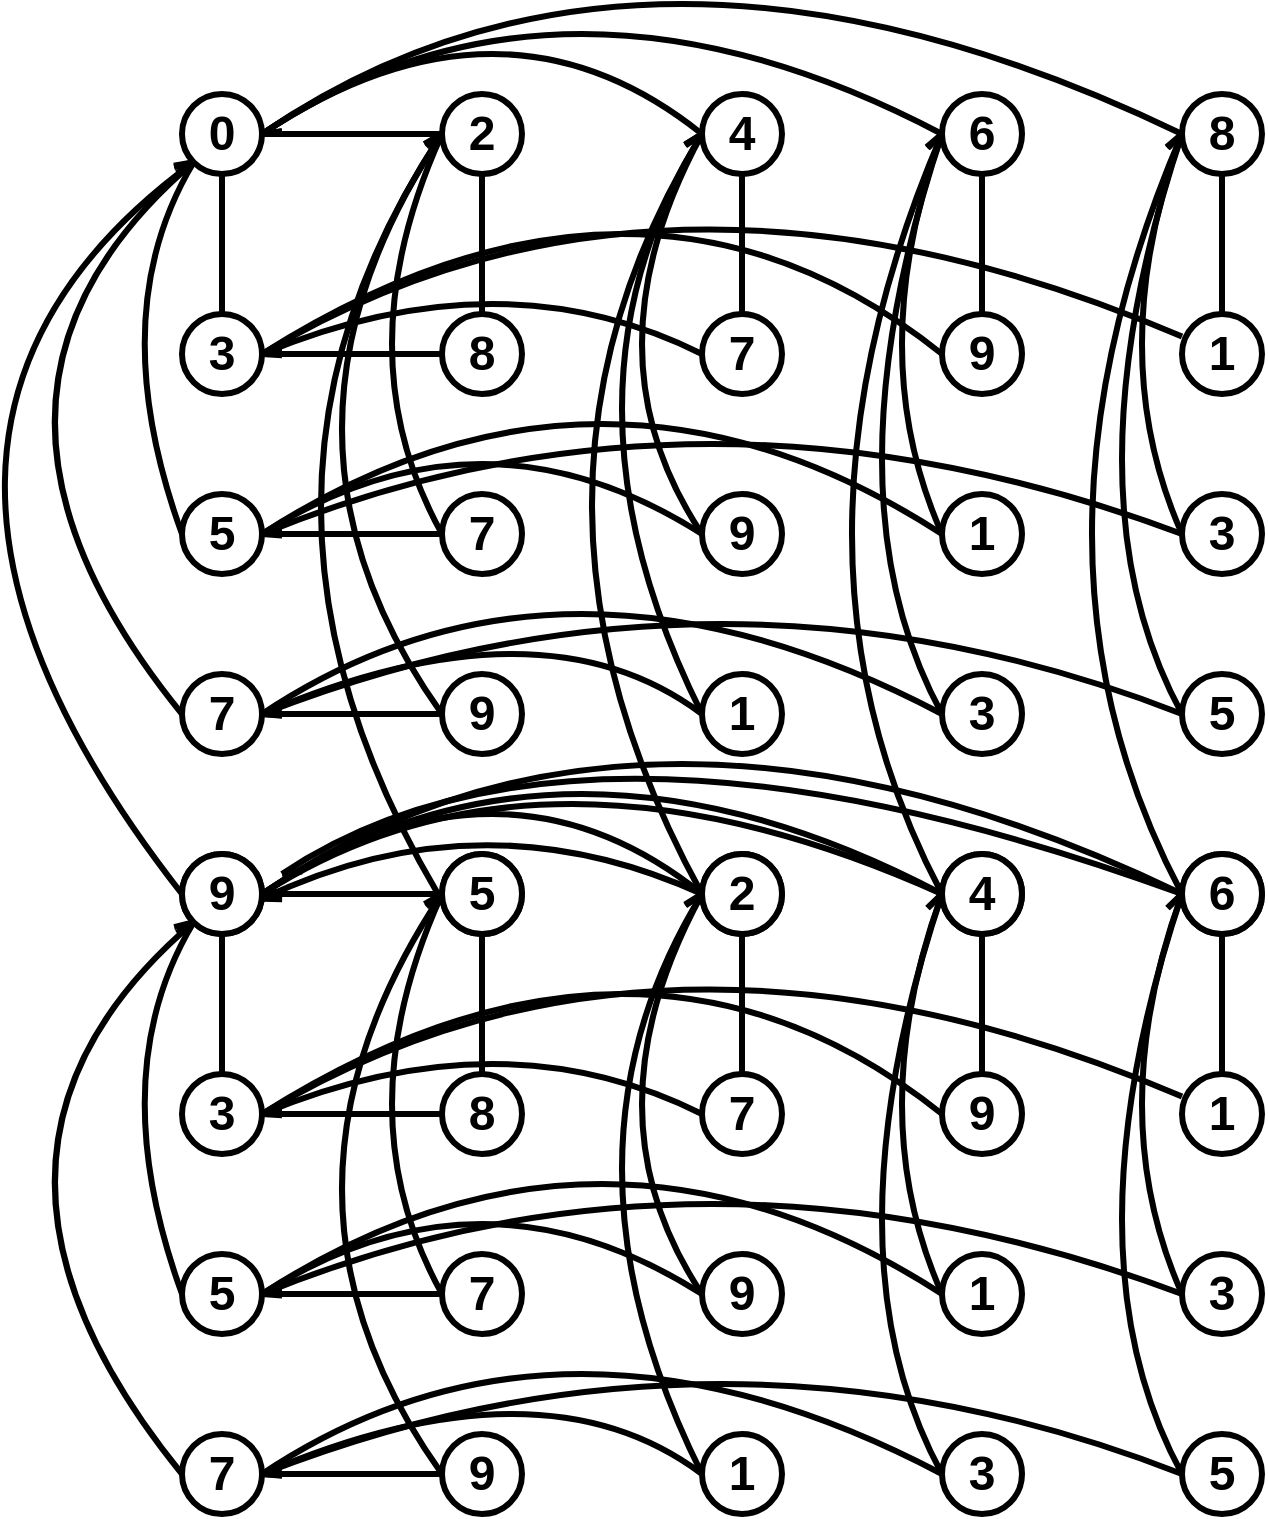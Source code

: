 <mxfile version="21.1.5" type="github">
  <diagram id="0aB3pxDlRUvHCvndAp1d" name="Page-1">
    <mxGraphModel dx="1221" dy="629" grid="1" gridSize="10" guides="1" tooltips="1" connect="1" arrows="1" fold="1" page="1" pageScale="1" pageWidth="850" pageHeight="1100" math="0" shadow="0">
      <root>
        <mxCell id="0" />
        <mxCell id="1" parent="0" />
        <mxCell id="J-o4-fwsyyXXSoqCmSlc-1" value="&lt;font style=&quot;font-size: 24px;&quot;&gt;&lt;b style=&quot;font-size: 24px&quot;&gt;0&lt;/b&gt;&lt;/font&gt;" style="ellipse;whiteSpace=wrap;html=1;aspect=fixed;strokeWidth=3;fontSize=24;" parent="1" vertex="1">
          <mxGeometry x="160" y="80" width="40" height="40" as="geometry" />
        </mxCell>
        <mxCell id="J-o4-fwsyyXXSoqCmSlc-2" value="&lt;font style=&quot;font-size: 24px;&quot;&gt;&lt;b style=&quot;font-size: 24px&quot;&gt;2&lt;/b&gt;&lt;/font&gt;" style="ellipse;whiteSpace=wrap;html=1;aspect=fixed;strokeWidth=3;fontSize=24;" parent="1" vertex="1">
          <mxGeometry x="290" y="80" width="40" height="40" as="geometry" />
        </mxCell>
        <mxCell id="J-o4-fwsyyXXSoqCmSlc-3" value="&lt;b style=&quot;font-size: 24px;&quot;&gt;&lt;font style=&quot;font-size: 24px;&quot;&gt;4&lt;/font&gt;&lt;/b&gt;" style="ellipse;whiteSpace=wrap;html=1;aspect=fixed;strokeWidth=3;fontSize=24;" parent="1" vertex="1">
          <mxGeometry x="420" y="80" width="40" height="40" as="geometry" />
        </mxCell>
        <mxCell id="J-o4-fwsyyXXSoqCmSlc-6" value="&lt;b style=&quot;font-size: 24px;&quot;&gt;6&lt;/b&gt;" style="ellipse;whiteSpace=wrap;html=1;aspect=fixed;strokeWidth=3;fontSize=24;" parent="1" vertex="1">
          <mxGeometry x="540" y="80" width="40" height="40" as="geometry" />
        </mxCell>
        <mxCell id="J-o4-fwsyyXXSoqCmSlc-7" value="&lt;b style=&quot;font-size: 24px;&quot;&gt;3&lt;/b&gt;" style="ellipse;whiteSpace=wrap;html=1;aspect=fixed;strokeWidth=3;fontSize=24;" parent="1" vertex="1">
          <mxGeometry x="160" y="190" width="40" height="40" as="geometry" />
        </mxCell>
        <mxCell id="J-o4-fwsyyXXSoqCmSlc-8" value="&lt;b style=&quot;font-size: 24px;&quot;&gt;5&lt;/b&gt;" style="ellipse;whiteSpace=wrap;html=1;aspect=fixed;strokeWidth=3;fontSize=24;" parent="1" vertex="1">
          <mxGeometry x="160" y="280" width="40" height="40" as="geometry" />
        </mxCell>
        <mxCell id="J-o4-fwsyyXXSoqCmSlc-9" value="&lt;b style=&quot;font-size: 24px;&quot;&gt;7&lt;/b&gt;" style="ellipse;whiteSpace=wrap;html=1;aspect=fixed;strokeWidth=3;fontSize=24;" parent="1" vertex="1">
          <mxGeometry x="290" y="280" width="40" height="40" as="geometry" />
        </mxCell>
        <mxCell id="J-o4-fwsyyXXSoqCmSlc-10" value="&lt;b style=&quot;font-size: 24px;&quot;&gt;9&lt;/b&gt;" style="ellipse;whiteSpace=wrap;html=1;aspect=fixed;strokeWidth=3;fontSize=24;" parent="1" vertex="1">
          <mxGeometry x="420" y="280" width="40" height="40" as="geometry" />
        </mxCell>
        <mxCell id="J-o4-fwsyyXXSoqCmSlc-11" value="&lt;b style=&quot;font-size: 24px;&quot;&gt;8&lt;/b&gt;" style="ellipse;whiteSpace=wrap;html=1;aspect=fixed;strokeWidth=3;fontSize=24;" parent="1" vertex="1">
          <mxGeometry x="290" y="190" width="40" height="40" as="geometry" />
        </mxCell>
        <mxCell id="J-o4-fwsyyXXSoqCmSlc-12" value="&lt;b style=&quot;font-size: 24px;&quot;&gt;7&lt;/b&gt;" style="ellipse;whiteSpace=wrap;html=1;aspect=fixed;strokeWidth=3;fontSize=24;" parent="1" vertex="1">
          <mxGeometry x="420" y="190" width="40" height="40" as="geometry" />
        </mxCell>
        <mxCell id="J-o4-fwsyyXXSoqCmSlc-13" value="&lt;b style=&quot;font-size: 24px;&quot;&gt;&lt;font style=&quot;font-size: 24px;&quot;&gt;9&lt;/font&gt;&lt;/b&gt;" style="ellipse;whiteSpace=wrap;html=1;aspect=fixed;strokeWidth=3;fontSize=24;" parent="1" vertex="1">
          <mxGeometry x="540" y="190" width="40" height="40" as="geometry" />
        </mxCell>
        <mxCell id="J-o4-fwsyyXXSoqCmSlc-15" value="&lt;b style=&quot;font-size: 24px;&quot;&gt;1&lt;/b&gt;" style="ellipse;whiteSpace=wrap;html=1;aspect=fixed;strokeWidth=3;fontSize=24;" parent="1" vertex="1">
          <mxGeometry x="540" y="280" width="40" height="40" as="geometry" />
        </mxCell>
        <mxCell id="J-o4-fwsyyXXSoqCmSlc-17" value="&lt;b style=&quot;font-size: 24px;&quot;&gt;7&lt;/b&gt;" style="ellipse;whiteSpace=wrap;html=1;aspect=fixed;strokeWidth=3;fontSize=24;" parent="1" vertex="1">
          <mxGeometry x="160" y="370" width="40" height="40" as="geometry" />
        </mxCell>
        <mxCell id="J-o4-fwsyyXXSoqCmSlc-18" value="&lt;b style=&quot;font-size: 24px;&quot;&gt;9&lt;/b&gt;" style="ellipse;whiteSpace=wrap;html=1;aspect=fixed;strokeWidth=3;fontSize=24;" parent="1" vertex="1">
          <mxGeometry x="290" y="370" width="40" height="40" as="geometry" />
        </mxCell>
        <mxCell id="J-o4-fwsyyXXSoqCmSlc-19" value="&lt;b style=&quot;font-size: 24px;&quot;&gt;1&lt;/b&gt;" style="ellipse;whiteSpace=wrap;html=1;aspect=fixed;strokeWidth=3;fontSize=24;" parent="1" vertex="1">
          <mxGeometry x="420" y="370" width="40" height="40" as="geometry" />
        </mxCell>
        <mxCell id="J-o4-fwsyyXXSoqCmSlc-20" value="&lt;b style=&quot;font-size: 24px;&quot;&gt;3&lt;/b&gt;" style="ellipse;whiteSpace=wrap;html=1;aspect=fixed;strokeWidth=3;fontSize=24;" parent="1" vertex="1">
          <mxGeometry x="540" y="370" width="40" height="40" as="geometry" />
        </mxCell>
        <mxCell id="J-o4-fwsyyXXSoqCmSlc-21" value="&lt;b style=&quot;font-size: 24px;&quot;&gt;9&lt;/b&gt;" style="ellipse;whiteSpace=wrap;html=1;aspect=fixed;strokeWidth=3;fontSize=24;" parent="1" vertex="1">
          <mxGeometry x="160" y="460" width="40" height="40" as="geometry" />
        </mxCell>
        <mxCell id="J-o4-fwsyyXXSoqCmSlc-22" value="&lt;b style=&quot;font-size: 24px;&quot;&gt;5&lt;/b&gt;" style="ellipse;whiteSpace=wrap;html=1;aspect=fixed;strokeWidth=3;fontSize=24;" parent="1" vertex="1">
          <mxGeometry x="290" y="460" width="40" height="40" as="geometry" />
        </mxCell>
        <mxCell id="J-o4-fwsyyXXSoqCmSlc-23" value="&lt;b style=&quot;font-size: 24px;&quot;&gt;2&lt;/b&gt;" style="ellipse;whiteSpace=wrap;html=1;aspect=fixed;strokeWidth=3;fontSize=24;" parent="1" vertex="1">
          <mxGeometry x="420" y="460" width="40" height="40" as="geometry" />
        </mxCell>
        <mxCell id="J-o4-fwsyyXXSoqCmSlc-24" value="&lt;b style=&quot;font-size: 24px;&quot;&gt;4&lt;/b&gt;" style="ellipse;whiteSpace=wrap;html=1;aspect=fixed;strokeWidth=3;fontSize=24;" parent="1" vertex="1">
          <mxGeometry x="540" y="460" width="40" height="40" as="geometry" />
        </mxCell>
        <mxCell id="J-o4-fwsyyXXSoqCmSlc-29" value="" style="curved=1;endArrow=openAsync;html=1;rounded=0;entryX=0;entryY=1;entryDx=0;entryDy=0;exitX=0;exitY=0.5;exitDx=0;exitDy=0;endFill=0;strokeWidth=3;fontSize=24;" parent="1" source="J-o4-fwsyyXXSoqCmSlc-8" target="J-o4-fwsyyXXSoqCmSlc-1" edge="1">
          <mxGeometry width="50" height="50" relative="1" as="geometry">
            <mxPoint x="360" y="310" as="sourcePoint" />
            <mxPoint x="300" y="170" as="targetPoint" />
            <Array as="points">
              <mxPoint x="120" y="190" />
            </Array>
          </mxGeometry>
        </mxCell>
        <mxCell id="J-o4-fwsyyXXSoqCmSlc-36" value="" style="curved=1;endArrow=openAsync;html=1;rounded=0;entryX=0;entryY=0.5;entryDx=0;entryDy=0;exitX=0;exitY=0.5;exitDx=0;exitDy=0;endFill=0;strokeWidth=3;fontSize=24;" parent="1" source="J-o4-fwsyyXXSoqCmSlc-9" target="J-o4-fwsyyXXSoqCmSlc-2" edge="1">
          <mxGeometry width="50" height="50" relative="1" as="geometry">
            <mxPoint x="170" y="310" as="sourcePoint" />
            <mxPoint x="175.858" y="124.142" as="targetPoint" />
            <Array as="points">
              <mxPoint x="240" y="210" />
            </Array>
          </mxGeometry>
        </mxCell>
        <mxCell id="J-o4-fwsyyXXSoqCmSlc-38" value="" style="curved=1;endArrow=openAsync;html=1;rounded=0;entryX=0;entryY=0.5;entryDx=0;entryDy=0;exitX=0;exitY=0.5;exitDx=0;exitDy=0;endFill=0;strokeWidth=3;fontSize=24;" parent="1" source="J-o4-fwsyyXXSoqCmSlc-10" target="J-o4-fwsyyXXSoqCmSlc-3" edge="1">
          <mxGeometry width="50" height="50" relative="1" as="geometry">
            <mxPoint x="300" y="310" as="sourcePoint" />
            <mxPoint x="300" y="110" as="targetPoint" />
            <Array as="points">
              <mxPoint x="360" y="210" />
            </Array>
          </mxGeometry>
        </mxCell>
        <mxCell id="J-o4-fwsyyXXSoqCmSlc-39" value="" style="curved=1;endArrow=openAsync;html=1;rounded=0;entryX=0;entryY=0.5;entryDx=0;entryDy=0;endFill=0;exitX=0;exitY=0.5;exitDx=0;exitDy=0;strokeWidth=3;fontSize=24;" parent="1" source="J-o4-fwsyyXXSoqCmSlc-15" target="J-o4-fwsyyXXSoqCmSlc-6" edge="1">
          <mxGeometry width="50" height="50" relative="1" as="geometry">
            <mxPoint x="530" y="300" as="sourcePoint" />
            <mxPoint x="310" y="120" as="targetPoint" />
            <Array as="points">
              <mxPoint x="500" y="210" />
            </Array>
          </mxGeometry>
        </mxCell>
        <mxCell id="J-o4-fwsyyXXSoqCmSlc-40" value="" style="curved=1;endArrow=openAsync;html=1;rounded=0;entryX=0;entryY=1;entryDx=0;entryDy=0;exitX=0;exitY=0.5;exitDx=0;exitDy=0;endFill=0;strokeWidth=3;fontSize=24;" parent="1" source="J-o4-fwsyyXXSoqCmSlc-17" target="J-o4-fwsyyXXSoqCmSlc-1" edge="1">
          <mxGeometry width="50" height="50" relative="1" as="geometry">
            <mxPoint x="320" y="330" as="sourcePoint" />
            <mxPoint x="320" y="130" as="targetPoint" />
            <Array as="points">
              <mxPoint x="30" y="230" />
            </Array>
          </mxGeometry>
        </mxCell>
        <mxCell id="J-o4-fwsyyXXSoqCmSlc-41" value="" style="curved=1;endArrow=openAsync;html=1;rounded=0;exitX=0;exitY=0.5;exitDx=0;exitDy=0;endFill=0;strokeWidth=3;fontSize=24;" parent="1" source="J-o4-fwsyyXXSoqCmSlc-18" edge="1">
          <mxGeometry width="50" height="50" relative="1" as="geometry">
            <mxPoint x="170" y="400" as="sourcePoint" />
            <mxPoint x="290" y="100" as="targetPoint" />
            <Array as="points">
              <mxPoint x="190" y="250" />
            </Array>
          </mxGeometry>
        </mxCell>
        <mxCell id="J-o4-fwsyyXXSoqCmSlc-42" value="" style="curved=1;endArrow=openAsync;html=1;rounded=0;exitX=0;exitY=0.5;exitDx=0;exitDy=0;endFill=0;entryX=0;entryY=1;entryDx=0;entryDy=0;strokeWidth=3;fontSize=24;" parent="1" source="J-o4-fwsyyXXSoqCmSlc-21" target="J-o4-fwsyyXXSoqCmSlc-1" edge="1">
          <mxGeometry width="50" height="50" relative="1" as="geometry">
            <mxPoint x="180" y="410" as="sourcePoint" />
            <mxPoint x="160" y="120" as="targetPoint" />
            <Array as="points">
              <mxPoint x="-20" y="250" />
            </Array>
          </mxGeometry>
        </mxCell>
        <mxCell id="J-o4-fwsyyXXSoqCmSlc-44" value="" style="curved=1;endArrow=openAsync;html=1;rounded=0;exitX=0;exitY=0.5;exitDx=0;exitDy=0;endFill=0;strokeWidth=3;fontSize=24;" parent="1" source="J-o4-fwsyyXXSoqCmSlc-23" edge="1">
          <mxGeometry width="50" height="50" relative="1" as="geometry">
            <mxPoint x="170" y="490" as="sourcePoint" />
            <mxPoint x="420" y="100" as="targetPoint" />
            <Array as="points">
              <mxPoint x="310" y="280" />
            </Array>
          </mxGeometry>
        </mxCell>
        <mxCell id="J-o4-fwsyyXXSoqCmSlc-45" value="" style="curved=1;endArrow=openAsync;html=1;rounded=0;endFill=0;strokeWidth=3;fontSize=24;" parent="1" edge="1">
          <mxGeometry width="50" height="50" relative="1" as="geometry">
            <mxPoint x="288" y="480" as="sourcePoint" />
            <mxPoint x="290" y="100" as="targetPoint" />
            <Array as="points">
              <mxPoint x="170" y="280" />
            </Array>
          </mxGeometry>
        </mxCell>
        <mxCell id="J-o4-fwsyyXXSoqCmSlc-46" value="" style="curved=1;endArrow=openAsync;html=1;rounded=0;exitX=0;exitY=0.5;exitDx=0;exitDy=0;endFill=0;strokeWidth=3;fontSize=24;" parent="1" source="J-o4-fwsyyXXSoqCmSlc-24" edge="1">
          <mxGeometry width="50" height="50" relative="1" as="geometry">
            <mxPoint x="430" y="490" as="sourcePoint" />
            <mxPoint x="540" y="100" as="targetPoint" />
            <Array as="points">
              <mxPoint x="450" y="310" />
            </Array>
          </mxGeometry>
        </mxCell>
        <mxCell id="J-o4-fwsyyXXSoqCmSlc-47" value="" style="endArrow=none;html=1;rounded=0;exitX=0.5;exitY=1;exitDx=0;exitDy=0;entryX=0.5;entryY=0;entryDx=0;entryDy=0;strokeWidth=3;fontSize=24;" parent="1" source="J-o4-fwsyyXXSoqCmSlc-1" target="J-o4-fwsyyXXSoqCmSlc-7" edge="1">
          <mxGeometry width="50" height="50" relative="1" as="geometry">
            <mxPoint x="210" y="130" as="sourcePoint" />
            <mxPoint x="410" y="260" as="targetPoint" />
          </mxGeometry>
        </mxCell>
        <mxCell id="J-o4-fwsyyXXSoqCmSlc-48" value="" style="endArrow=none;html=1;rounded=0;exitX=1;exitY=0.5;exitDx=0;exitDy=0;entryX=0;entryY=0.5;entryDx=0;entryDy=0;strokeWidth=3;fontSize=24;" parent="1" source="J-o4-fwsyyXXSoqCmSlc-1" target="J-o4-fwsyyXXSoqCmSlc-2" edge="1">
          <mxGeometry width="50" height="50" relative="1" as="geometry">
            <mxPoint x="190" y="130" as="sourcePoint" />
            <mxPoint x="190" y="200" as="targetPoint" />
          </mxGeometry>
        </mxCell>
        <mxCell id="J-o4-fwsyyXXSoqCmSlc-49" value="" style="endArrow=none;html=1;rounded=0;exitX=0.5;exitY=1;exitDx=0;exitDy=0;entryX=0.5;entryY=0;entryDx=0;entryDy=0;strokeWidth=3;fontSize=24;" parent="1" source="J-o4-fwsyyXXSoqCmSlc-2" target="J-o4-fwsyyXXSoqCmSlc-11" edge="1">
          <mxGeometry width="50" height="50" relative="1" as="geometry">
            <mxPoint x="200" y="140" as="sourcePoint" />
            <mxPoint x="200" y="210" as="targetPoint" />
          </mxGeometry>
        </mxCell>
        <mxCell id="J-o4-fwsyyXXSoqCmSlc-50" value="" style="endArrow=none;html=1;rounded=0;exitX=0.5;exitY=1;exitDx=0;exitDy=0;entryX=0.5;entryY=0;entryDx=0;entryDy=0;strokeWidth=3;fontSize=24;" parent="1" source="J-o4-fwsyyXXSoqCmSlc-3" target="J-o4-fwsyyXXSoqCmSlc-12" edge="1">
          <mxGeometry width="50" height="50" relative="1" as="geometry">
            <mxPoint x="210" y="150" as="sourcePoint" />
            <mxPoint x="210" y="220" as="targetPoint" />
          </mxGeometry>
        </mxCell>
        <mxCell id="J-o4-fwsyyXXSoqCmSlc-51" value="" style="endArrow=none;html=1;rounded=0;exitX=0.5;exitY=1;exitDx=0;exitDy=0;entryX=0.5;entryY=0;entryDx=0;entryDy=0;strokeWidth=3;fontSize=24;" parent="1" source="J-o4-fwsyyXXSoqCmSlc-6" target="J-o4-fwsyyXXSoqCmSlc-13" edge="1">
          <mxGeometry width="50" height="50" relative="1" as="geometry">
            <mxPoint x="220" y="160" as="sourcePoint" />
            <mxPoint x="220" y="230" as="targetPoint" />
          </mxGeometry>
        </mxCell>
        <mxCell id="J-o4-fwsyyXXSoqCmSlc-52" value="" style="endArrow=none;html=1;rounded=0;exitX=0;exitY=0.5;exitDx=0;exitDy=0;entryX=1;entryY=0.5;entryDx=0;entryDy=0;strokeWidth=3;fontSize=24;" parent="1" source="J-o4-fwsyyXXSoqCmSlc-11" target="J-o4-fwsyyXXSoqCmSlc-7" edge="1">
          <mxGeometry width="50" height="50" relative="1" as="geometry">
            <mxPoint x="230" y="170" as="sourcePoint" />
            <mxPoint x="230" y="240" as="targetPoint" />
          </mxGeometry>
        </mxCell>
        <mxCell id="J-o4-fwsyyXXSoqCmSlc-54" value="" style="endArrow=none;html=1;rounded=0;exitX=0;exitY=0.5;exitDx=0;exitDy=0;entryX=1;entryY=0.5;entryDx=0;entryDy=0;strokeWidth=3;fontSize=24;" parent="1" source="J-o4-fwsyyXXSoqCmSlc-9" target="J-o4-fwsyyXXSoqCmSlc-8" edge="1">
          <mxGeometry width="50" height="50" relative="1" as="geometry">
            <mxPoint x="300" y="220" as="sourcePoint" />
            <mxPoint x="210" y="220" as="targetPoint" />
          </mxGeometry>
        </mxCell>
        <mxCell id="J-o4-fwsyyXXSoqCmSlc-55" value="" style="endArrow=none;html=1;rounded=0;exitX=0;exitY=0.5;exitDx=0;exitDy=0;entryX=1;entryY=0.5;entryDx=0;entryDy=0;strokeWidth=3;fontSize=24;" parent="1" source="J-o4-fwsyyXXSoqCmSlc-18" target="J-o4-fwsyyXXSoqCmSlc-17" edge="1">
          <mxGeometry width="50" height="50" relative="1" as="geometry">
            <mxPoint x="310" y="230" as="sourcePoint" />
            <mxPoint x="220" y="230" as="targetPoint" />
          </mxGeometry>
        </mxCell>
        <mxCell id="J-o4-fwsyyXXSoqCmSlc-56" value="" style="endArrow=none;html=1;rounded=0;entryX=1;entryY=0.5;entryDx=0;entryDy=0;strokeWidth=3;fontSize=24;" parent="1" target="J-o4-fwsyyXXSoqCmSlc-21" edge="1">
          <mxGeometry width="50" height="50" relative="1" as="geometry">
            <mxPoint x="290" y="480" as="sourcePoint" />
            <mxPoint x="230" y="240" as="targetPoint" />
          </mxGeometry>
        </mxCell>
        <mxCell id="J-o4-fwsyyXXSoqCmSlc-57" value="" style="curved=1;endArrow=openAsync;html=1;rounded=0;entryX=0;entryY=0.5;entryDx=0;entryDy=0;exitX=0;exitY=0.5;exitDx=0;exitDy=0;endFill=0;strokeWidth=3;fontSize=24;" parent="1" source="J-o4-fwsyyXXSoqCmSlc-19" target="J-o4-fwsyyXXSoqCmSlc-3" edge="1">
          <mxGeometry width="50" height="50" relative="1" as="geometry">
            <mxPoint x="430" y="310" as="sourcePoint" />
            <mxPoint x="430" y="110" as="targetPoint" />
            <Array as="points">
              <mxPoint x="340" y="230" />
            </Array>
          </mxGeometry>
        </mxCell>
        <mxCell id="J-o4-fwsyyXXSoqCmSlc-58" value="" style="curved=1;endArrow=openAsync;html=1;rounded=0;exitX=0;exitY=0.5;exitDx=0;exitDy=0;endFill=0;strokeWidth=3;fontSize=24;" parent="1" source="J-o4-fwsyyXXSoqCmSlc-20" edge="1">
          <mxGeometry width="50" height="50" relative="1" as="geometry">
            <mxPoint x="550" y="490" as="sourcePoint" />
            <mxPoint x="540" y="100" as="targetPoint" />
            <Array as="points">
              <mxPoint x="480" y="280" />
            </Array>
          </mxGeometry>
        </mxCell>
        <mxCell id="J-o4-fwsyyXXSoqCmSlc-59" value="" style="curved=1;endArrow=openAsync;html=1;rounded=0;exitX=0;exitY=0.5;exitDx=0;exitDy=0;endFill=0;entryX=1;entryY=0.5;entryDx=0;entryDy=0;strokeWidth=3;fontSize=24;" parent="1" source="J-o4-fwsyyXXSoqCmSlc-13" target="J-o4-fwsyyXXSoqCmSlc-7" edge="1">
          <mxGeometry width="50" height="50" relative="1" as="geometry">
            <mxPoint x="560" y="500" as="sourcePoint" />
            <mxPoint x="560" y="120" as="targetPoint" />
            <Array as="points">
              <mxPoint x="390" y="90" />
            </Array>
          </mxGeometry>
        </mxCell>
        <mxCell id="J-o4-fwsyyXXSoqCmSlc-60" value="" style="curved=1;endArrow=openAsync;html=1;rounded=0;exitX=0;exitY=0.5;exitDx=0;exitDy=0;endFill=0;strokeWidth=3;fontSize=24;" parent="1" source="J-o4-fwsyyXXSoqCmSlc-12" edge="1">
          <mxGeometry width="50" height="50" relative="1" as="geometry">
            <mxPoint x="550" y="230" as="sourcePoint" />
            <mxPoint x="200" y="210" as="targetPoint" />
            <Array as="points">
              <mxPoint x="320" y="160" />
            </Array>
          </mxGeometry>
        </mxCell>
        <mxCell id="J-o4-fwsyyXXSoqCmSlc-61" value="" style="curved=1;endArrow=openAsync;html=1;rounded=0;exitX=0;exitY=0.5;exitDx=0;exitDy=0;endFill=0;strokeWidth=3;fontSize=24;" parent="1" source="J-o4-fwsyyXXSoqCmSlc-10" edge="1">
          <mxGeometry width="50" height="50" relative="1" as="geometry">
            <mxPoint x="430" y="230" as="sourcePoint" />
            <mxPoint x="200" y="300" as="targetPoint" />
            <Array as="points">
              <mxPoint x="310" y="230" />
            </Array>
          </mxGeometry>
        </mxCell>
        <mxCell id="J-o4-fwsyyXXSoqCmSlc-62" value="" style="curved=1;endArrow=openAsync;html=1;rounded=0;endFill=0;strokeWidth=3;entryX=1;entryY=0.5;entryDx=0;entryDy=0;fontSize=24;" parent="1" target="J-o4-fwsyyXXSoqCmSlc-8" edge="1">
          <mxGeometry width="50" height="50" relative="1" as="geometry">
            <mxPoint x="540" y="300" as="sourcePoint" />
            <mxPoint x="210" y="310" as="targetPoint" />
            <Array as="points">
              <mxPoint x="370" y="190" />
            </Array>
          </mxGeometry>
        </mxCell>
        <mxCell id="J-o4-fwsyyXXSoqCmSlc-63" value="" style="curved=1;endArrow=openAsync;html=1;rounded=0;exitX=0;exitY=0.5;exitDx=0;exitDy=0;endFill=0;strokeWidth=3;entryX=1;entryY=0.5;entryDx=0;entryDy=0;fontSize=24;" parent="1" source="J-o4-fwsyyXXSoqCmSlc-19" target="J-o4-fwsyyXXSoqCmSlc-17" edge="1">
          <mxGeometry width="50" height="50" relative="1" as="geometry">
            <mxPoint x="430" y="310" as="sourcePoint" />
            <mxPoint x="210" y="310" as="targetPoint" />
            <Array as="points">
              <mxPoint x="340" y="330" />
            </Array>
          </mxGeometry>
        </mxCell>
        <mxCell id="J-o4-fwsyyXXSoqCmSlc-64" value="" style="curved=1;endArrow=openAsync;html=1;rounded=0;endFill=0;strokeWidth=3;fontSize=24;" parent="1" edge="1">
          <mxGeometry width="50" height="50" relative="1" as="geometry">
            <mxPoint x="540" y="390" as="sourcePoint" />
            <mxPoint x="200" y="390" as="targetPoint" />
            <Array as="points">
              <mxPoint x="350" y="290" />
            </Array>
          </mxGeometry>
        </mxCell>
        <mxCell id="J-o4-fwsyyXXSoqCmSlc-65" value="" style="curved=1;endArrow=openAsync;html=1;rounded=0;exitX=0;exitY=0.5;exitDx=0;exitDy=0;endFill=0;strokeWidth=3;fontSize=24;" parent="1" source="J-o4-fwsyyXXSoqCmSlc-23" edge="1">
          <mxGeometry width="50" height="50" relative="1" as="geometry">
            <mxPoint x="430" y="400" as="sourcePoint" />
            <mxPoint x="200" y="482.4" as="targetPoint" />
            <Array as="points">
              <mxPoint x="310" y="430" />
            </Array>
          </mxGeometry>
        </mxCell>
        <mxCell id="J-o4-fwsyyXXSoqCmSlc-66" value="" style="curved=1;endArrow=openAsync;html=1;rounded=0;exitX=0;exitY=0.5;exitDx=0;exitDy=0;endFill=0;strokeWidth=3;entryX=1;entryY=0.5;entryDx=0;entryDy=0;fontSize=24;" parent="1" source="J-o4-fwsyyXXSoqCmSlc-24" target="J-o4-fwsyyXXSoqCmSlc-21" edge="1">
          <mxGeometry width="50" height="50" relative="1" as="geometry">
            <mxPoint x="430" y="490" as="sourcePoint" />
            <mxPoint x="210" y="480" as="targetPoint" />
            <Array as="points">
              <mxPoint x="340" y="390" />
            </Array>
          </mxGeometry>
        </mxCell>
        <mxCell id="J-o4-fwsyyXXSoqCmSlc-67" value="" style="curved=1;endArrow=openAsync;html=1;rounded=0;exitX=0;exitY=0.5;exitDx=0;exitDy=0;endFill=0;strokeWidth=3;fontSize=24;" parent="1" source="J-o4-fwsyyXXSoqCmSlc-3" edge="1">
          <mxGeometry width="50" height="50" relative="1" as="geometry">
            <mxPoint x="430" y="220" as="sourcePoint" />
            <mxPoint x="200" y="100" as="targetPoint" />
            <Array as="points">
              <mxPoint x="320" y="20" />
            </Array>
          </mxGeometry>
        </mxCell>
        <mxCell id="J-o4-fwsyyXXSoqCmSlc-68" value="" style="curved=1;endArrow=openAsync;html=1;rounded=0;endFill=0;strokeWidth=3;entryX=1;entryY=0.5;entryDx=0;entryDy=0;fontSize=24;" parent="1" target="J-o4-fwsyyXXSoqCmSlc-1" edge="1">
          <mxGeometry width="50" height="50" relative="1" as="geometry">
            <mxPoint x="540" y="100" as="sourcePoint" />
            <mxPoint x="220" y="230" as="targetPoint" />
            <Array as="points">
              <mxPoint x="350" />
            </Array>
          </mxGeometry>
        </mxCell>
        <mxCell id="jO6zTs4HLRxgPEcWTmq_-1" value="&lt;b&gt;8&lt;/b&gt;" style="ellipse;whiteSpace=wrap;html=1;aspect=fixed;strokeWidth=3;fontSize=24;" parent="1" vertex="1">
          <mxGeometry x="660" y="80" width="40" height="40" as="geometry" />
        </mxCell>
        <mxCell id="jO6zTs4HLRxgPEcWTmq_-2" value="&lt;b style=&quot;font-size: 24px;&quot;&gt;&lt;font style=&quot;font-size: 24px;&quot;&gt;1&lt;/font&gt;&lt;/b&gt;" style="ellipse;whiteSpace=wrap;html=1;aspect=fixed;strokeWidth=3;fontSize=24;" parent="1" vertex="1">
          <mxGeometry x="660" y="190" width="40" height="40" as="geometry" />
        </mxCell>
        <mxCell id="jO6zTs4HLRxgPEcWTmq_-3" value="&lt;b style=&quot;font-size: 24px;&quot;&gt;3&lt;/b&gt;" style="ellipse;whiteSpace=wrap;html=1;aspect=fixed;strokeWidth=3;fontSize=24;" parent="1" vertex="1">
          <mxGeometry x="660" y="280" width="40" height="40" as="geometry" />
        </mxCell>
        <mxCell id="jO6zTs4HLRxgPEcWTmq_-4" value="&lt;b style=&quot;font-size: 24px;&quot;&gt;5&lt;/b&gt;" style="ellipse;whiteSpace=wrap;html=1;aspect=fixed;strokeWidth=3;fontSize=24;" parent="1" vertex="1">
          <mxGeometry x="660" y="370" width="40" height="40" as="geometry" />
        </mxCell>
        <mxCell id="jO6zTs4HLRxgPEcWTmq_-5" value="&lt;b style=&quot;font-size: 24px;&quot;&gt;6&lt;/b&gt;" style="ellipse;whiteSpace=wrap;html=1;aspect=fixed;strokeWidth=3;fontSize=24;" parent="1" vertex="1">
          <mxGeometry x="660" y="460" width="40" height="40" as="geometry" />
        </mxCell>
        <mxCell id="jO6zTs4HLRxgPEcWTmq_-6" value="" style="curved=1;endArrow=openAsync;html=1;rounded=0;entryX=0;entryY=0.5;entryDx=0;entryDy=0;endFill=0;exitX=0;exitY=0.5;exitDx=0;exitDy=0;strokeWidth=3;fontSize=24;" parent="1" source="jO6zTs4HLRxgPEcWTmq_-3" target="jO6zTs4HLRxgPEcWTmq_-1" edge="1">
          <mxGeometry width="50" height="50" relative="1" as="geometry">
            <mxPoint x="650" y="300" as="sourcePoint" />
            <mxPoint x="430" y="120" as="targetPoint" />
            <Array as="points">
              <mxPoint x="620" y="210" />
            </Array>
          </mxGeometry>
        </mxCell>
        <mxCell id="jO6zTs4HLRxgPEcWTmq_-7" value="" style="curved=1;endArrow=openAsync;html=1;rounded=0;exitX=0;exitY=0.5;exitDx=0;exitDy=0;endFill=0;strokeWidth=3;fontSize=24;" parent="1" source="jO6zTs4HLRxgPEcWTmq_-5" edge="1">
          <mxGeometry width="50" height="50" relative="1" as="geometry">
            <mxPoint x="550" y="490" as="sourcePoint" />
            <mxPoint x="660" y="100" as="targetPoint" />
            <Array as="points">
              <mxPoint x="570" y="310" />
            </Array>
          </mxGeometry>
        </mxCell>
        <mxCell id="jO6zTs4HLRxgPEcWTmq_-9" value="" style="endArrow=none;html=1;rounded=0;exitX=0.5;exitY=1;exitDx=0;exitDy=0;entryX=0.5;entryY=0;entryDx=0;entryDy=0;strokeWidth=3;fontSize=24;" parent="1" source="jO6zTs4HLRxgPEcWTmq_-1" target="jO6zTs4HLRxgPEcWTmq_-2" edge="1">
          <mxGeometry width="50" height="50" relative="1" as="geometry">
            <mxPoint x="340" y="160" as="sourcePoint" />
            <mxPoint x="340" y="230" as="targetPoint" />
          </mxGeometry>
        </mxCell>
        <mxCell id="jO6zTs4HLRxgPEcWTmq_-10" value="" style="curved=1;endArrow=openAsync;html=1;rounded=0;exitX=0;exitY=0.5;exitDx=0;exitDy=0;endFill=0;strokeWidth=3;fontSize=24;" parent="1" source="jO6zTs4HLRxgPEcWTmq_-4" edge="1">
          <mxGeometry width="50" height="50" relative="1" as="geometry">
            <mxPoint x="670" y="490" as="sourcePoint" />
            <mxPoint x="660" y="100" as="targetPoint" />
            <Array as="points">
              <mxPoint x="600" y="280" />
            </Array>
          </mxGeometry>
        </mxCell>
        <mxCell id="jO6zTs4HLRxgPEcWTmq_-11" value="" style="curved=1;endArrow=openAsync;html=1;rounded=0;endFill=0;strokeWidth=3;fontSize=24;exitX=0;exitY=0.5;exitDx=0;exitDy=0;" parent="1" source="jO6zTs4HLRxgPEcWTmq_-1" edge="1">
          <mxGeometry width="50" height="50" relative="1" as="geometry">
            <mxPoint x="650" y="100" as="sourcePoint" />
            <mxPoint x="200" y="100" as="targetPoint" />
            <Array as="points">
              <mxPoint x="390" y="-30" />
            </Array>
          </mxGeometry>
        </mxCell>
        <mxCell id="jO6zTs4HLRxgPEcWTmq_-12" value="" style="curved=1;endArrow=openAsync;html=1;rounded=0;endFill=0;strokeWidth=3;fontSize=24;exitX=0;exitY=0.281;exitDx=0;exitDy=0;exitPerimeter=0;" parent="1" source="jO6zTs4HLRxgPEcWTmq_-2" edge="1">
          <mxGeometry width="50" height="50" relative="1" as="geometry">
            <mxPoint x="670" y="110" as="sourcePoint" />
            <mxPoint x="200" y="210" as="targetPoint" />
            <Array as="points">
              <mxPoint x="400" y="90" />
            </Array>
          </mxGeometry>
        </mxCell>
        <mxCell id="jO6zTs4HLRxgPEcWTmq_-13" value="" style="curved=1;endArrow=openAsync;html=1;rounded=0;endFill=0;strokeWidth=3;fontSize=24;exitX=0;exitY=0.5;exitDx=0;exitDy=0;entryX=1;entryY=0.5;entryDx=0;entryDy=0;" parent="1" source="jO6zTs4HLRxgPEcWTmq_-3" target="J-o4-fwsyyXXSoqCmSlc-8" edge="1">
          <mxGeometry width="50" height="50" relative="1" as="geometry">
            <mxPoint x="660" y="290" as="sourcePoint" />
            <mxPoint x="210" y="290" as="targetPoint" />
            <Array as="points">
              <mxPoint x="420" y="210" />
            </Array>
          </mxGeometry>
        </mxCell>
        <mxCell id="jO6zTs4HLRxgPEcWTmq_-14" value="" style="curved=1;endArrow=openAsync;html=1;rounded=0;endFill=0;strokeWidth=3;fontSize=24;entryX=1;entryY=0.5;entryDx=0;entryDy=0;" parent="1" target="J-o4-fwsyyXXSoqCmSlc-17" edge="1">
          <mxGeometry width="50" height="50" relative="1" as="geometry">
            <mxPoint x="660" y="390" as="sourcePoint" />
            <mxPoint x="210" y="390" as="targetPoint" />
            <Array as="points">
              <mxPoint x="430" y="300" />
            </Array>
          </mxGeometry>
        </mxCell>
        <mxCell id="jO6zTs4HLRxgPEcWTmq_-15" value="" style="curved=1;endArrow=openAsync;html=1;rounded=0;endFill=0;strokeWidth=3;fontSize=24;" parent="1" edge="1">
          <mxGeometry width="50" height="50" relative="1" as="geometry">
            <mxPoint x="660" y="480" as="sourcePoint" />
            <mxPoint x="210" y="470" as="targetPoint" />
            <Array as="points">
              <mxPoint x="360" y="370" />
            </Array>
          </mxGeometry>
        </mxCell>
        <mxCell id="LfnuJutBR0PMxGktL4o--265" value="&lt;font style=&quot;font-size: 24px;&quot;&gt;&lt;b style=&quot;font-size: 24px&quot;&gt;9&lt;/b&gt;&lt;/font&gt;" style="ellipse;whiteSpace=wrap;html=1;aspect=fixed;strokeWidth=3;fontSize=24;" parent="1" vertex="1">
          <mxGeometry x="160" y="460" width="40" height="40" as="geometry" />
        </mxCell>
        <mxCell id="LfnuJutBR0PMxGktL4o--266" value="&lt;font style=&quot;font-size: 24px;&quot;&gt;&lt;b style=&quot;font-size: 24px&quot;&gt;5&lt;/b&gt;&lt;/font&gt;" style="ellipse;whiteSpace=wrap;html=1;aspect=fixed;strokeWidth=3;fontSize=24;" parent="1" vertex="1">
          <mxGeometry x="290" y="460" width="40" height="40" as="geometry" />
        </mxCell>
        <mxCell id="LfnuJutBR0PMxGktL4o--267" value="&lt;b style=&quot;font-size: 24px;&quot;&gt;&lt;font style=&quot;font-size: 24px;&quot;&gt;2&lt;/font&gt;&lt;/b&gt;" style="ellipse;whiteSpace=wrap;html=1;aspect=fixed;strokeWidth=3;fontSize=24;" parent="1" vertex="1">
          <mxGeometry x="420" y="460" width="40" height="40" as="geometry" />
        </mxCell>
        <mxCell id="LfnuJutBR0PMxGktL4o--268" value="&lt;b style=&quot;font-size: 24px;&quot;&gt;4&lt;/b&gt;" style="ellipse;whiteSpace=wrap;html=1;aspect=fixed;strokeWidth=3;fontSize=24;" parent="1" vertex="1">
          <mxGeometry x="540" y="460" width="40" height="40" as="geometry" />
        </mxCell>
        <mxCell id="LfnuJutBR0PMxGktL4o--269" value="&lt;b style=&quot;font-size: 24px;&quot;&gt;3&lt;/b&gt;" style="ellipse;whiteSpace=wrap;html=1;aspect=fixed;strokeWidth=3;fontSize=24;" parent="1" vertex="1">
          <mxGeometry x="160" y="570" width="40" height="40" as="geometry" />
        </mxCell>
        <mxCell id="LfnuJutBR0PMxGktL4o--270" value="&lt;b style=&quot;font-size: 24px;&quot;&gt;5&lt;/b&gt;" style="ellipse;whiteSpace=wrap;html=1;aspect=fixed;strokeWidth=3;fontSize=24;" parent="1" vertex="1">
          <mxGeometry x="160" y="660" width="40" height="40" as="geometry" />
        </mxCell>
        <mxCell id="LfnuJutBR0PMxGktL4o--271" value="&lt;b style=&quot;font-size: 24px;&quot;&gt;7&lt;/b&gt;" style="ellipse;whiteSpace=wrap;html=1;aspect=fixed;strokeWidth=3;fontSize=24;" parent="1" vertex="1">
          <mxGeometry x="290" y="660" width="40" height="40" as="geometry" />
        </mxCell>
        <mxCell id="LfnuJutBR0PMxGktL4o--272" value="&lt;b style=&quot;font-size: 24px;&quot;&gt;9&lt;/b&gt;" style="ellipse;whiteSpace=wrap;html=1;aspect=fixed;strokeWidth=3;fontSize=24;" parent="1" vertex="1">
          <mxGeometry x="420" y="660" width="40" height="40" as="geometry" />
        </mxCell>
        <mxCell id="LfnuJutBR0PMxGktL4o--273" value="&lt;b style=&quot;font-size: 24px;&quot;&gt;8&lt;/b&gt;" style="ellipse;whiteSpace=wrap;html=1;aspect=fixed;strokeWidth=3;fontSize=24;" parent="1" vertex="1">
          <mxGeometry x="290" y="570" width="40" height="40" as="geometry" />
        </mxCell>
        <mxCell id="LfnuJutBR0PMxGktL4o--274" value="&lt;b style=&quot;font-size: 24px;&quot;&gt;7&lt;/b&gt;" style="ellipse;whiteSpace=wrap;html=1;aspect=fixed;strokeWidth=3;fontSize=24;" parent="1" vertex="1">
          <mxGeometry x="420" y="570" width="40" height="40" as="geometry" />
        </mxCell>
        <mxCell id="LfnuJutBR0PMxGktL4o--275" value="&lt;b style=&quot;font-size: 24px;&quot;&gt;&lt;font style=&quot;font-size: 24px;&quot;&gt;9&lt;/font&gt;&lt;/b&gt;" style="ellipse;whiteSpace=wrap;html=1;aspect=fixed;strokeWidth=3;fontSize=24;" parent="1" vertex="1">
          <mxGeometry x="540" y="570" width="40" height="40" as="geometry" />
        </mxCell>
        <mxCell id="LfnuJutBR0PMxGktL4o--276" value="&lt;b style=&quot;font-size: 24px;&quot;&gt;1&lt;/b&gt;" style="ellipse;whiteSpace=wrap;html=1;aspect=fixed;strokeWidth=3;fontSize=24;" parent="1" vertex="1">
          <mxGeometry x="540" y="660" width="40" height="40" as="geometry" />
        </mxCell>
        <mxCell id="LfnuJutBR0PMxGktL4o--277" value="&lt;b style=&quot;font-size: 24px;&quot;&gt;7&lt;/b&gt;" style="ellipse;whiteSpace=wrap;html=1;aspect=fixed;strokeWidth=3;fontSize=24;" parent="1" vertex="1">
          <mxGeometry x="160" y="750" width="40" height="40" as="geometry" />
        </mxCell>
        <mxCell id="LfnuJutBR0PMxGktL4o--278" value="&lt;b style=&quot;font-size: 24px;&quot;&gt;9&lt;/b&gt;" style="ellipse;whiteSpace=wrap;html=1;aspect=fixed;strokeWidth=3;fontSize=24;" parent="1" vertex="1">
          <mxGeometry x="290" y="750" width="40" height="40" as="geometry" />
        </mxCell>
        <mxCell id="LfnuJutBR0PMxGktL4o--279" value="&lt;b style=&quot;font-size: 24px;&quot;&gt;1&lt;/b&gt;" style="ellipse;whiteSpace=wrap;html=1;aspect=fixed;strokeWidth=3;fontSize=24;" parent="1" vertex="1">
          <mxGeometry x="420" y="750" width="40" height="40" as="geometry" />
        </mxCell>
        <mxCell id="LfnuJutBR0PMxGktL4o--280" value="&lt;b style=&quot;font-size: 24px;&quot;&gt;3&lt;/b&gt;" style="ellipse;whiteSpace=wrap;html=1;aspect=fixed;strokeWidth=3;fontSize=24;" parent="1" vertex="1">
          <mxGeometry x="540" y="750" width="40" height="40" as="geometry" />
        </mxCell>
        <mxCell id="LfnuJutBR0PMxGktL4o--285" value="" style="curved=1;endArrow=openAsync;html=1;rounded=0;entryX=0;entryY=1;entryDx=0;entryDy=0;exitX=0;exitY=0.5;exitDx=0;exitDy=0;endFill=0;strokeWidth=3;fontSize=24;" parent="1" source="LfnuJutBR0PMxGktL4o--270" target="LfnuJutBR0PMxGktL4o--265" edge="1">
          <mxGeometry width="50" height="50" relative="1" as="geometry">
            <mxPoint x="360" y="690" as="sourcePoint" />
            <mxPoint x="300" y="550" as="targetPoint" />
            <Array as="points">
              <mxPoint x="120" y="570" />
            </Array>
          </mxGeometry>
        </mxCell>
        <mxCell id="LfnuJutBR0PMxGktL4o--286" value="" style="curved=1;endArrow=openAsync;html=1;rounded=0;entryX=0;entryY=0.5;entryDx=0;entryDy=0;exitX=0;exitY=0.5;exitDx=0;exitDy=0;endFill=0;strokeWidth=3;fontSize=24;" parent="1" source="LfnuJutBR0PMxGktL4o--271" target="LfnuJutBR0PMxGktL4o--266" edge="1">
          <mxGeometry width="50" height="50" relative="1" as="geometry">
            <mxPoint x="170" y="690" as="sourcePoint" />
            <mxPoint x="175.858" y="504.142" as="targetPoint" />
            <Array as="points">
              <mxPoint x="240" y="590" />
            </Array>
          </mxGeometry>
        </mxCell>
        <mxCell id="LfnuJutBR0PMxGktL4o--287" value="" style="curved=1;endArrow=openAsync;html=1;rounded=0;entryX=0;entryY=0.5;entryDx=0;entryDy=0;exitX=0;exitY=0.5;exitDx=0;exitDy=0;endFill=0;strokeWidth=3;fontSize=24;" parent="1" source="LfnuJutBR0PMxGktL4o--272" target="LfnuJutBR0PMxGktL4o--267" edge="1">
          <mxGeometry width="50" height="50" relative="1" as="geometry">
            <mxPoint x="300" y="690" as="sourcePoint" />
            <mxPoint x="300" y="490" as="targetPoint" />
            <Array as="points">
              <mxPoint x="360" y="590" />
            </Array>
          </mxGeometry>
        </mxCell>
        <mxCell id="LfnuJutBR0PMxGktL4o--288" value="" style="curved=1;endArrow=openAsync;html=1;rounded=0;entryX=0;entryY=0.5;entryDx=0;entryDy=0;endFill=0;exitX=0;exitY=0.5;exitDx=0;exitDy=0;strokeWidth=3;fontSize=24;" parent="1" source="LfnuJutBR0PMxGktL4o--276" target="LfnuJutBR0PMxGktL4o--268" edge="1">
          <mxGeometry width="50" height="50" relative="1" as="geometry">
            <mxPoint x="530" y="680" as="sourcePoint" />
            <mxPoint x="310" y="500" as="targetPoint" />
            <Array as="points">
              <mxPoint x="500" y="590" />
            </Array>
          </mxGeometry>
        </mxCell>
        <mxCell id="LfnuJutBR0PMxGktL4o--289" value="" style="curved=1;endArrow=openAsync;html=1;rounded=0;entryX=0;entryY=1;entryDx=0;entryDy=0;exitX=0;exitY=0.5;exitDx=0;exitDy=0;endFill=0;strokeWidth=3;fontSize=24;" parent="1" source="LfnuJutBR0PMxGktL4o--277" target="LfnuJutBR0PMxGktL4o--265" edge="1">
          <mxGeometry width="50" height="50" relative="1" as="geometry">
            <mxPoint x="320" y="710" as="sourcePoint" />
            <mxPoint x="320" y="510" as="targetPoint" />
            <Array as="points">
              <mxPoint x="30" y="610" />
            </Array>
          </mxGeometry>
        </mxCell>
        <mxCell id="LfnuJutBR0PMxGktL4o--290" value="" style="curved=1;endArrow=openAsync;html=1;rounded=0;exitX=0;exitY=0.5;exitDx=0;exitDy=0;endFill=0;strokeWidth=3;fontSize=24;" parent="1" source="LfnuJutBR0PMxGktL4o--278" edge="1">
          <mxGeometry width="50" height="50" relative="1" as="geometry">
            <mxPoint x="170" y="780" as="sourcePoint" />
            <mxPoint x="290" y="480" as="targetPoint" />
            <Array as="points">
              <mxPoint x="190" y="630" />
            </Array>
          </mxGeometry>
        </mxCell>
        <mxCell id="LfnuJutBR0PMxGktL4o--295" value="" style="endArrow=none;html=1;rounded=0;exitX=0.5;exitY=1;exitDx=0;exitDy=0;entryX=0.5;entryY=0;entryDx=0;entryDy=0;strokeWidth=3;fontSize=24;" parent="1" source="LfnuJutBR0PMxGktL4o--265" target="LfnuJutBR0PMxGktL4o--269" edge="1">
          <mxGeometry width="50" height="50" relative="1" as="geometry">
            <mxPoint x="210" y="510" as="sourcePoint" />
            <mxPoint x="410" y="640" as="targetPoint" />
          </mxGeometry>
        </mxCell>
        <mxCell id="LfnuJutBR0PMxGktL4o--296" value="" style="endArrow=none;html=1;rounded=0;exitX=1;exitY=0.5;exitDx=0;exitDy=0;entryX=0;entryY=0.5;entryDx=0;entryDy=0;strokeWidth=3;fontSize=24;" parent="1" source="LfnuJutBR0PMxGktL4o--265" target="LfnuJutBR0PMxGktL4o--266" edge="1">
          <mxGeometry width="50" height="50" relative="1" as="geometry">
            <mxPoint x="190" y="510" as="sourcePoint" />
            <mxPoint x="190" y="580" as="targetPoint" />
          </mxGeometry>
        </mxCell>
        <mxCell id="LfnuJutBR0PMxGktL4o--297" value="" style="endArrow=none;html=1;rounded=0;exitX=0.5;exitY=1;exitDx=0;exitDy=0;entryX=0.5;entryY=0;entryDx=0;entryDy=0;strokeWidth=3;fontSize=24;" parent="1" source="LfnuJutBR0PMxGktL4o--266" target="LfnuJutBR0PMxGktL4o--273" edge="1">
          <mxGeometry width="50" height="50" relative="1" as="geometry">
            <mxPoint x="200" y="520" as="sourcePoint" />
            <mxPoint x="200" y="590" as="targetPoint" />
          </mxGeometry>
        </mxCell>
        <mxCell id="LfnuJutBR0PMxGktL4o--298" value="" style="endArrow=none;html=1;rounded=0;exitX=0.5;exitY=1;exitDx=0;exitDy=0;entryX=0.5;entryY=0;entryDx=0;entryDy=0;strokeWidth=3;fontSize=24;" parent="1" source="LfnuJutBR0PMxGktL4o--267" target="LfnuJutBR0PMxGktL4o--274" edge="1">
          <mxGeometry width="50" height="50" relative="1" as="geometry">
            <mxPoint x="210" y="530" as="sourcePoint" />
            <mxPoint x="210" y="600" as="targetPoint" />
          </mxGeometry>
        </mxCell>
        <mxCell id="LfnuJutBR0PMxGktL4o--299" value="" style="endArrow=none;html=1;rounded=0;exitX=0.5;exitY=1;exitDx=0;exitDy=0;entryX=0.5;entryY=0;entryDx=0;entryDy=0;strokeWidth=3;fontSize=24;" parent="1" source="LfnuJutBR0PMxGktL4o--268" target="LfnuJutBR0PMxGktL4o--275" edge="1">
          <mxGeometry width="50" height="50" relative="1" as="geometry">
            <mxPoint x="220" y="540" as="sourcePoint" />
            <mxPoint x="220" y="610" as="targetPoint" />
          </mxGeometry>
        </mxCell>
        <mxCell id="LfnuJutBR0PMxGktL4o--300" value="" style="endArrow=none;html=1;rounded=0;exitX=0;exitY=0.5;exitDx=0;exitDy=0;entryX=1;entryY=0.5;entryDx=0;entryDy=0;strokeWidth=3;fontSize=24;" parent="1" source="LfnuJutBR0PMxGktL4o--273" target="LfnuJutBR0PMxGktL4o--269" edge="1">
          <mxGeometry width="50" height="50" relative="1" as="geometry">
            <mxPoint x="230" y="550" as="sourcePoint" />
            <mxPoint x="230" y="620" as="targetPoint" />
          </mxGeometry>
        </mxCell>
        <mxCell id="LfnuJutBR0PMxGktL4o--301" value="" style="endArrow=none;html=1;rounded=0;exitX=0;exitY=0.5;exitDx=0;exitDy=0;entryX=1;entryY=0.5;entryDx=0;entryDy=0;strokeWidth=3;fontSize=24;" parent="1" source="LfnuJutBR0PMxGktL4o--271" target="LfnuJutBR0PMxGktL4o--270" edge="1">
          <mxGeometry width="50" height="50" relative="1" as="geometry">
            <mxPoint x="300" y="600" as="sourcePoint" />
            <mxPoint x="210" y="600" as="targetPoint" />
          </mxGeometry>
        </mxCell>
        <mxCell id="LfnuJutBR0PMxGktL4o--302" value="" style="endArrow=none;html=1;rounded=0;exitX=0;exitY=0.5;exitDx=0;exitDy=0;entryX=1;entryY=0.5;entryDx=0;entryDy=0;strokeWidth=3;fontSize=24;" parent="1" source="LfnuJutBR0PMxGktL4o--278" target="LfnuJutBR0PMxGktL4o--277" edge="1">
          <mxGeometry width="50" height="50" relative="1" as="geometry">
            <mxPoint x="310" y="610" as="sourcePoint" />
            <mxPoint x="220" y="610" as="targetPoint" />
          </mxGeometry>
        </mxCell>
        <mxCell id="LfnuJutBR0PMxGktL4o--304" value="" style="curved=1;endArrow=openAsync;html=1;rounded=0;entryX=0;entryY=0.5;entryDx=0;entryDy=0;exitX=0;exitY=0.5;exitDx=0;exitDy=0;endFill=0;strokeWidth=3;fontSize=24;" parent="1" source="LfnuJutBR0PMxGktL4o--279" target="LfnuJutBR0PMxGktL4o--267" edge="1">
          <mxGeometry width="50" height="50" relative="1" as="geometry">
            <mxPoint x="430" y="690" as="sourcePoint" />
            <mxPoint x="430" y="490" as="targetPoint" />
            <Array as="points">
              <mxPoint x="340" y="610" />
            </Array>
          </mxGeometry>
        </mxCell>
        <mxCell id="LfnuJutBR0PMxGktL4o--305" value="" style="curved=1;endArrow=openAsync;html=1;rounded=0;exitX=0;exitY=0.5;exitDx=0;exitDy=0;endFill=0;strokeWidth=3;fontSize=24;" parent="1" source="LfnuJutBR0PMxGktL4o--280" edge="1">
          <mxGeometry width="50" height="50" relative="1" as="geometry">
            <mxPoint x="550" y="870" as="sourcePoint" />
            <mxPoint x="540" y="480" as="targetPoint" />
            <Array as="points">
              <mxPoint x="480" y="660" />
            </Array>
          </mxGeometry>
        </mxCell>
        <mxCell id="LfnuJutBR0PMxGktL4o--306" value="" style="curved=1;endArrow=openAsync;html=1;rounded=0;exitX=0;exitY=0.5;exitDx=0;exitDy=0;endFill=0;entryX=1;entryY=0.5;entryDx=0;entryDy=0;strokeWidth=3;fontSize=24;" parent="1" source="LfnuJutBR0PMxGktL4o--275" target="LfnuJutBR0PMxGktL4o--269" edge="1">
          <mxGeometry width="50" height="50" relative="1" as="geometry">
            <mxPoint x="560" y="880" as="sourcePoint" />
            <mxPoint x="560" y="500" as="targetPoint" />
            <Array as="points">
              <mxPoint x="390" y="470" />
            </Array>
          </mxGeometry>
        </mxCell>
        <mxCell id="LfnuJutBR0PMxGktL4o--307" value="" style="curved=1;endArrow=openAsync;html=1;rounded=0;exitX=0;exitY=0.5;exitDx=0;exitDy=0;endFill=0;strokeWidth=3;fontSize=24;" parent="1" source="LfnuJutBR0PMxGktL4o--274" edge="1">
          <mxGeometry width="50" height="50" relative="1" as="geometry">
            <mxPoint x="550" y="610" as="sourcePoint" />
            <mxPoint x="200" y="590" as="targetPoint" />
            <Array as="points">
              <mxPoint x="320" y="540" />
            </Array>
          </mxGeometry>
        </mxCell>
        <mxCell id="LfnuJutBR0PMxGktL4o--308" value="" style="curved=1;endArrow=openAsync;html=1;rounded=0;exitX=0;exitY=0.5;exitDx=0;exitDy=0;endFill=0;strokeWidth=3;fontSize=24;" parent="1" source="LfnuJutBR0PMxGktL4o--272" edge="1">
          <mxGeometry width="50" height="50" relative="1" as="geometry">
            <mxPoint x="430" y="610" as="sourcePoint" />
            <mxPoint x="200" y="680" as="targetPoint" />
            <Array as="points">
              <mxPoint x="310" y="610" />
            </Array>
          </mxGeometry>
        </mxCell>
        <mxCell id="LfnuJutBR0PMxGktL4o--309" value="" style="curved=1;endArrow=openAsync;html=1;rounded=0;endFill=0;strokeWidth=3;entryX=1;entryY=0.5;entryDx=0;entryDy=0;fontSize=24;" parent="1" target="LfnuJutBR0PMxGktL4o--270" edge="1">
          <mxGeometry width="50" height="50" relative="1" as="geometry">
            <mxPoint x="540" y="680" as="sourcePoint" />
            <mxPoint x="210" y="690" as="targetPoint" />
            <Array as="points">
              <mxPoint x="370" y="570" />
            </Array>
          </mxGeometry>
        </mxCell>
        <mxCell id="LfnuJutBR0PMxGktL4o--310" value="" style="curved=1;endArrow=openAsync;html=1;rounded=0;exitX=0;exitY=0.5;exitDx=0;exitDy=0;endFill=0;strokeWidth=3;entryX=1;entryY=0.5;entryDx=0;entryDy=0;fontSize=24;" parent="1" source="LfnuJutBR0PMxGktL4o--279" target="LfnuJutBR0PMxGktL4o--277" edge="1">
          <mxGeometry width="50" height="50" relative="1" as="geometry">
            <mxPoint x="430" y="690" as="sourcePoint" />
            <mxPoint x="210" y="690" as="targetPoint" />
            <Array as="points">
              <mxPoint x="340" y="710" />
            </Array>
          </mxGeometry>
        </mxCell>
        <mxCell id="LfnuJutBR0PMxGktL4o--311" value="" style="curved=1;endArrow=openAsync;html=1;rounded=0;endFill=0;strokeWidth=3;fontSize=24;" parent="1" edge="1">
          <mxGeometry width="50" height="50" relative="1" as="geometry">
            <mxPoint x="540" y="770" as="sourcePoint" />
            <mxPoint x="200" y="770" as="targetPoint" />
            <Array as="points">
              <mxPoint x="350" y="670" />
            </Array>
          </mxGeometry>
        </mxCell>
        <mxCell id="LfnuJutBR0PMxGktL4o--314" value="" style="curved=1;endArrow=openAsync;html=1;rounded=0;exitX=0;exitY=0.5;exitDx=0;exitDy=0;endFill=0;strokeWidth=3;fontSize=24;" parent="1" source="LfnuJutBR0PMxGktL4o--267" edge="1">
          <mxGeometry width="50" height="50" relative="1" as="geometry">
            <mxPoint x="430" y="600" as="sourcePoint" />
            <mxPoint x="200" y="480" as="targetPoint" />
            <Array as="points">
              <mxPoint x="320" y="400" />
            </Array>
          </mxGeometry>
        </mxCell>
        <mxCell id="LfnuJutBR0PMxGktL4o--315" value="" style="curved=1;endArrow=openAsync;html=1;rounded=0;endFill=0;strokeWidth=3;entryX=1;entryY=0.5;entryDx=0;entryDy=0;fontSize=24;" parent="1" target="LfnuJutBR0PMxGktL4o--265" edge="1">
          <mxGeometry width="50" height="50" relative="1" as="geometry">
            <mxPoint x="540" y="480" as="sourcePoint" />
            <mxPoint x="220" y="610" as="targetPoint" />
            <Array as="points">
              <mxPoint x="350" y="380" />
            </Array>
          </mxGeometry>
        </mxCell>
        <mxCell id="LfnuJutBR0PMxGktL4o--316" value="&lt;b&gt;6&lt;/b&gt;" style="ellipse;whiteSpace=wrap;html=1;aspect=fixed;strokeWidth=3;fontSize=24;" parent="1" vertex="1">
          <mxGeometry x="660" y="460" width="40" height="40" as="geometry" />
        </mxCell>
        <mxCell id="LfnuJutBR0PMxGktL4o--317" value="&lt;b style=&quot;font-size: 24px;&quot;&gt;&lt;font style=&quot;font-size: 24px;&quot;&gt;1&lt;/font&gt;&lt;/b&gt;" style="ellipse;whiteSpace=wrap;html=1;aspect=fixed;strokeWidth=3;fontSize=24;" parent="1" vertex="1">
          <mxGeometry x="660" y="570" width="40" height="40" as="geometry" />
        </mxCell>
        <mxCell id="LfnuJutBR0PMxGktL4o--318" value="&lt;b style=&quot;font-size: 24px;&quot;&gt;3&lt;/b&gt;" style="ellipse;whiteSpace=wrap;html=1;aspect=fixed;strokeWidth=3;fontSize=24;" parent="1" vertex="1">
          <mxGeometry x="660" y="660" width="40" height="40" as="geometry" />
        </mxCell>
        <mxCell id="LfnuJutBR0PMxGktL4o--319" value="&lt;b style=&quot;font-size: 24px;&quot;&gt;5&lt;/b&gt;" style="ellipse;whiteSpace=wrap;html=1;aspect=fixed;strokeWidth=3;fontSize=24;" parent="1" vertex="1">
          <mxGeometry x="660" y="750" width="40" height="40" as="geometry" />
        </mxCell>
        <mxCell id="LfnuJutBR0PMxGktL4o--321" value="" style="curved=1;endArrow=openAsync;html=1;rounded=0;entryX=0;entryY=0.5;entryDx=0;entryDy=0;endFill=0;exitX=0;exitY=0.5;exitDx=0;exitDy=0;strokeWidth=3;fontSize=24;" parent="1" source="LfnuJutBR0PMxGktL4o--318" target="LfnuJutBR0PMxGktL4o--316" edge="1">
          <mxGeometry width="50" height="50" relative="1" as="geometry">
            <mxPoint x="650" y="680" as="sourcePoint" />
            <mxPoint x="430" y="500" as="targetPoint" />
            <Array as="points">
              <mxPoint x="620" y="590" />
            </Array>
          </mxGeometry>
        </mxCell>
        <mxCell id="LfnuJutBR0PMxGktL4o--323" value="" style="endArrow=none;html=1;rounded=0;exitX=0.5;exitY=1;exitDx=0;exitDy=0;entryX=0.5;entryY=0;entryDx=0;entryDy=0;strokeWidth=3;fontSize=24;" parent="1" source="LfnuJutBR0PMxGktL4o--316" target="LfnuJutBR0PMxGktL4o--317" edge="1">
          <mxGeometry width="50" height="50" relative="1" as="geometry">
            <mxPoint x="340" y="540" as="sourcePoint" />
            <mxPoint x="340" y="610" as="targetPoint" />
          </mxGeometry>
        </mxCell>
        <mxCell id="LfnuJutBR0PMxGktL4o--324" value="" style="curved=1;endArrow=openAsync;html=1;rounded=0;exitX=0;exitY=0.5;exitDx=0;exitDy=0;endFill=0;strokeWidth=3;fontSize=24;" parent="1" source="LfnuJutBR0PMxGktL4o--319" edge="1">
          <mxGeometry width="50" height="50" relative="1" as="geometry">
            <mxPoint x="670" y="870" as="sourcePoint" />
            <mxPoint x="660" y="480" as="targetPoint" />
            <Array as="points">
              <mxPoint x="600" y="660" />
            </Array>
          </mxGeometry>
        </mxCell>
        <mxCell id="LfnuJutBR0PMxGktL4o--325" value="" style="curved=1;endArrow=openAsync;html=1;rounded=0;endFill=0;strokeWidth=3;fontSize=24;exitX=0;exitY=0.5;exitDx=0;exitDy=0;" parent="1" source="LfnuJutBR0PMxGktL4o--316" edge="1">
          <mxGeometry width="50" height="50" relative="1" as="geometry">
            <mxPoint x="650" y="480" as="sourcePoint" />
            <mxPoint x="200" y="480" as="targetPoint" />
            <Array as="points">
              <mxPoint x="390" y="350" />
            </Array>
          </mxGeometry>
        </mxCell>
        <mxCell id="LfnuJutBR0PMxGktL4o--326" value="" style="curved=1;endArrow=openAsync;html=1;rounded=0;endFill=0;strokeWidth=3;fontSize=24;exitX=0;exitY=0.281;exitDx=0;exitDy=0;exitPerimeter=0;" parent="1" source="LfnuJutBR0PMxGktL4o--317" edge="1">
          <mxGeometry width="50" height="50" relative="1" as="geometry">
            <mxPoint x="670" y="490" as="sourcePoint" />
            <mxPoint x="200" y="590" as="targetPoint" />
            <Array as="points">
              <mxPoint x="400" y="470" />
            </Array>
          </mxGeometry>
        </mxCell>
        <mxCell id="LfnuJutBR0PMxGktL4o--327" value="" style="curved=1;endArrow=openAsync;html=1;rounded=0;endFill=0;strokeWidth=3;fontSize=24;exitX=0;exitY=0.5;exitDx=0;exitDy=0;entryX=1;entryY=0.5;entryDx=0;entryDy=0;" parent="1" source="LfnuJutBR0PMxGktL4o--318" target="LfnuJutBR0PMxGktL4o--270" edge="1">
          <mxGeometry width="50" height="50" relative="1" as="geometry">
            <mxPoint x="660" y="670" as="sourcePoint" />
            <mxPoint x="210" y="670" as="targetPoint" />
            <Array as="points">
              <mxPoint x="420" y="590" />
            </Array>
          </mxGeometry>
        </mxCell>
        <mxCell id="LfnuJutBR0PMxGktL4o--328" value="" style="curved=1;endArrow=openAsync;html=1;rounded=0;endFill=0;strokeWidth=3;fontSize=24;entryX=1;entryY=0.5;entryDx=0;entryDy=0;" parent="1" target="LfnuJutBR0PMxGktL4o--277" edge="1">
          <mxGeometry width="50" height="50" relative="1" as="geometry">
            <mxPoint x="660" y="770" as="sourcePoint" />
            <mxPoint x="210" y="770" as="targetPoint" />
            <Array as="points">
              <mxPoint x="430" y="680" />
            </Array>
          </mxGeometry>
        </mxCell>
      </root>
    </mxGraphModel>
  </diagram>
</mxfile>
